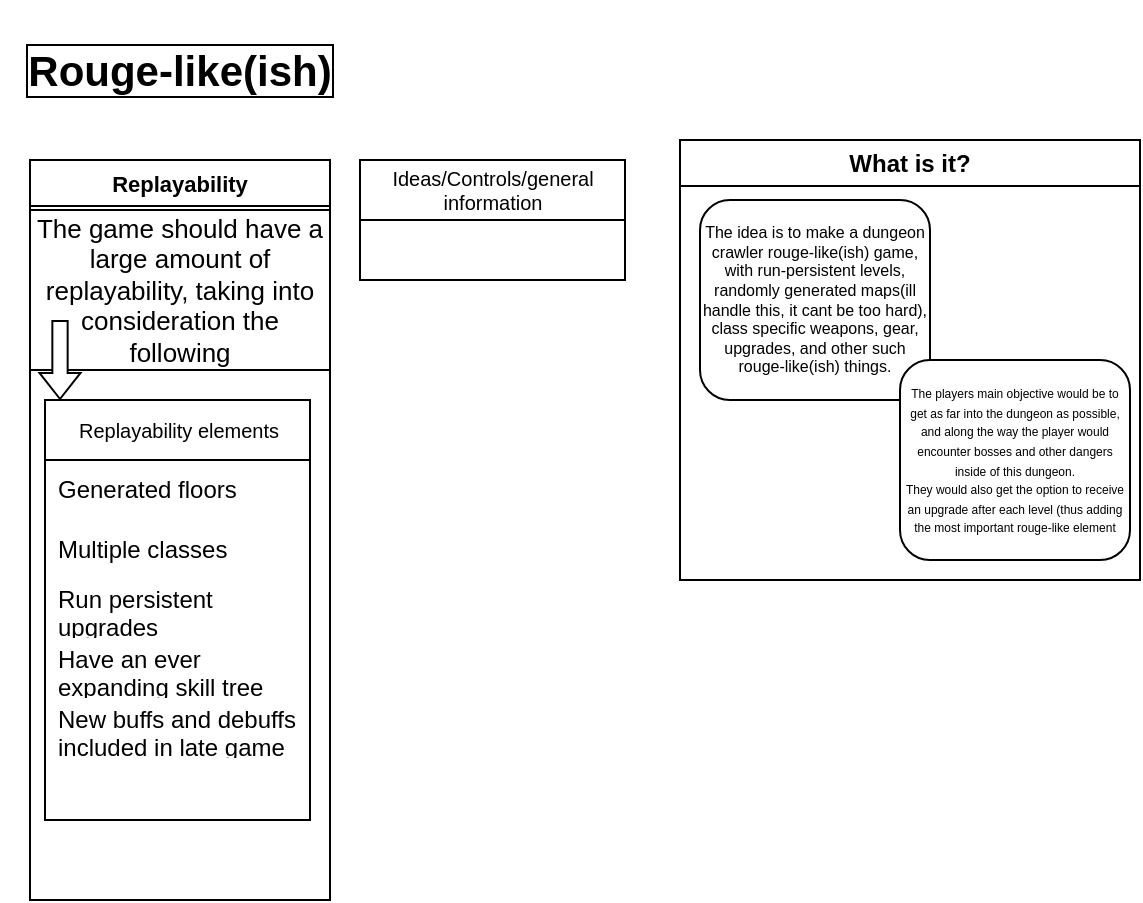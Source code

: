 <mxfile version="22.0.8" type="github">
  <diagram name="Page-1" id="UqBkJizWmmfB_0PGB-_P">
    <mxGraphModel dx="649" dy="259" grid="1" gridSize="10" guides="1" tooltips="1" connect="1" arrows="1" fold="1" page="1" pageScale="1" pageWidth="850" pageHeight="1100" math="0" shadow="0">
      <root>
        <mxCell id="0" />
        <mxCell id="1" parent="0" />
        <mxCell id="dO8svos2LEMkDAMB7f7Z-1" value="Rouge-like(ish)" style="text;strokeColor=none;fillColor=none;align=center;verticalAlign=middle;rounded=0;fontSize=21;fontStyle=1;labelBorderColor=default;labelBackgroundColor=default;whiteSpace=wrap;html=1;" parent="1" vertex="1">
          <mxGeometry width="180" height="70" as="geometry" />
        </mxCell>
        <mxCell id="dO8svos2LEMkDAMB7f7Z-2" value="What is it?" style="swimlane;whiteSpace=wrap;html=1;" parent="1" vertex="1">
          <mxGeometry x="340" y="70" width="230" height="220" as="geometry">
            <mxRectangle x="610" y="10" width="140" height="30" as="alternateBounds" />
          </mxGeometry>
        </mxCell>
        <mxCell id="dO8svos2LEMkDAMB7f7Z-6" value="The idea is to make a dungeon crawler rouge-like(ish) game, with run-persistent levels, randomly generated maps(ill handle this, it cant be too hard), class specific weapons, gear, upgrades, and other such rouge-like(ish) things." style="rounded=1;whiteSpace=wrap;html=1;fontSize=8;" parent="dO8svos2LEMkDAMB7f7Z-2" vertex="1">
          <mxGeometry x="10" y="30" width="115" height="100" as="geometry" />
        </mxCell>
        <mxCell id="dO8svos2LEMkDAMB7f7Z-7" value="&lt;font style=&quot;font-size: 6px;&quot;&gt;The players main objective would be to get as far into the dungeon as possible, and along the way the player would encounter bosses and other dangers inside of this dungeon.&lt;br&gt;They would also get the option to receive an upgrade after each level (thus adding the most important rouge-like element&lt;/font&gt;" style="rounded=1;whiteSpace=wrap;html=1;fontSize=8;" parent="dO8svos2LEMkDAMB7f7Z-2" vertex="1">
          <mxGeometry x="110" y="110" width="115" height="100" as="geometry" />
        </mxCell>
        <mxCell id="dO8svos2LEMkDAMB7f7Z-9" value="Replayability" style="swimlane;whiteSpace=wrap;html=1;fontSize=11;startSize=23;" parent="1" vertex="1">
          <mxGeometry x="15" y="80" width="150" height="370" as="geometry">
            <mxRectangle x="15" y="80" width="155" height="20" as="alternateBounds" />
          </mxGeometry>
        </mxCell>
        <mxCell id="j2PbD-3YE8Rhm5KDEGp--5" value="&lt;font style=&quot;font-size: 13px;&quot;&gt;The game should have a large amount of replayability, taking into consideration the following&lt;br style=&quot;font-size: 13px;&quot;&gt;&lt;/font&gt;" style="rounded=0;whiteSpace=wrap;html=1;fontSize=13;" parent="dO8svos2LEMkDAMB7f7Z-9" vertex="1">
          <mxGeometry y="25" width="150" height="80" as="geometry" />
        </mxCell>
        <mxCell id="j2PbD-3YE8Rhm5KDEGp--7" value="" style="shape=flexArrow;endArrow=classic;html=1;rounded=0;fillColor=default;strokeWidth=1;endWidth=11.852;endSize=4.02;width=7.654;" parent="dO8svos2LEMkDAMB7f7Z-9" edge="1">
          <mxGeometry width="50" height="50" relative="1" as="geometry">
            <mxPoint x="15" y="80" as="sourcePoint" />
            <mxPoint x="15" y="120" as="targetPoint" />
          </mxGeometry>
        </mxCell>
        <mxCell id="j2PbD-3YE8Rhm5KDEGp--8" value="&lt;font style=&quot;font-size: 10px;&quot;&gt;Replayability elements&lt;/font&gt;" style="swimlane;fontStyle=0;childLayout=stackLayout;horizontal=1;startSize=30;horizontalStack=0;resizeParent=1;resizeParentMax=0;resizeLast=0;collapsible=1;marginBottom=0;whiteSpace=wrap;html=1;fontSize=10;" parent="dO8svos2LEMkDAMB7f7Z-9" vertex="1">
          <mxGeometry x="7.5" y="120" width="132.5" height="210" as="geometry">
            <mxRectangle x="7.5" y="120" width="135" height="30" as="alternateBounds" />
          </mxGeometry>
        </mxCell>
        <mxCell id="j2PbD-3YE8Rhm5KDEGp--9" value="Generated floors" style="text;strokeColor=none;fillColor=none;align=left;verticalAlign=middle;spacingLeft=4;spacingRight=4;overflow=hidden;points=[[0,0.5],[1,0.5]];portConstraint=eastwest;rotatable=0;whiteSpace=wrap;html=1;" parent="j2PbD-3YE8Rhm5KDEGp--8" vertex="1">
          <mxGeometry y="30" width="132.5" height="30" as="geometry" />
        </mxCell>
        <mxCell id="j2PbD-3YE8Rhm5KDEGp--10" value="Multiple classes" style="text;strokeColor=none;fillColor=none;align=left;verticalAlign=middle;spacingLeft=4;spacingRight=4;overflow=hidden;points=[[0,0.5],[1,0.5]];portConstraint=eastwest;rotatable=0;whiteSpace=wrap;html=1;" parent="j2PbD-3YE8Rhm5KDEGp--8" vertex="1">
          <mxGeometry y="60" width="132.5" height="30" as="geometry" />
        </mxCell>
        <mxCell id="j2PbD-3YE8Rhm5KDEGp--11" value="Run persistent upgrades" style="text;strokeColor=none;fillColor=none;align=left;verticalAlign=middle;spacingLeft=4;spacingRight=4;overflow=hidden;points=[[0,0.5],[1,0.5]];portConstraint=eastwest;rotatable=0;whiteSpace=wrap;html=1;" parent="j2PbD-3YE8Rhm5KDEGp--8" vertex="1">
          <mxGeometry y="90" width="132.5" height="30" as="geometry" />
        </mxCell>
        <mxCell id="K59aDgIXz46Z20-zy-cG-13" value="Have an ever expanding skill tree" style="text;strokeColor=none;fillColor=none;align=left;verticalAlign=middle;spacingLeft=4;spacingRight=4;overflow=hidden;points=[[0,0.5],[1,0.5]];portConstraint=eastwest;rotatable=0;whiteSpace=wrap;html=1;" parent="j2PbD-3YE8Rhm5KDEGp--8" vertex="1">
          <mxGeometry y="120" width="132.5" height="30" as="geometry" />
        </mxCell>
        <mxCell id="K59aDgIXz46Z20-zy-cG-14" value="New buffs and debuffs included in late game" style="text;strokeColor=none;fillColor=none;align=left;verticalAlign=middle;spacingLeft=4;spacingRight=4;overflow=hidden;points=[[0,0.5],[1,0.5]];portConstraint=eastwest;rotatable=0;whiteSpace=wrap;html=1;" parent="j2PbD-3YE8Rhm5KDEGp--8" vertex="1">
          <mxGeometry y="150" width="132.5" height="30" as="geometry" />
        </mxCell>
        <mxCell id="K59aDgIXz46Z20-zy-cG-15" style="text;strokeColor=none;fillColor=none;align=left;verticalAlign=middle;spacingLeft=4;spacingRight=4;overflow=hidden;points=[[0,0.5],[1,0.5]];portConstraint=eastwest;rotatable=0;whiteSpace=wrap;html=1;" parent="j2PbD-3YE8Rhm5KDEGp--8" vertex="1">
          <mxGeometry y="180" width="132.5" height="30" as="geometry" />
        </mxCell>
        <mxCell id="GjtOVTq6Wxr_4f96uOEf-1" value="Ideas/Controls/general information" style="swimlane;fontStyle=0;childLayout=stackLayout;horizontal=1;startSize=30;horizontalStack=0;resizeParent=1;resizeParentMax=0;resizeLast=0;collapsible=1;marginBottom=0;whiteSpace=wrap;html=1;fontSize=10;" vertex="1" parent="1">
          <mxGeometry x="180" y="80" width="132.5" height="60" as="geometry">
            <mxRectangle x="7.5" y="120" width="135" height="30" as="alternateBounds" />
          </mxGeometry>
        </mxCell>
        <mxCell id="GjtOVTq6Wxr_4f96uOEf-7" style="text;strokeColor=none;fillColor=none;align=left;verticalAlign=middle;spacingLeft=4;spacingRight=4;overflow=hidden;points=[[0,0.5],[1,0.5]];portConstraint=eastwest;rotatable=0;whiteSpace=wrap;html=1;" vertex="1" parent="GjtOVTq6Wxr_4f96uOEf-1">
          <mxGeometry y="30" width="132.5" height="30" as="geometry" />
        </mxCell>
      </root>
    </mxGraphModel>
  </diagram>
</mxfile>
